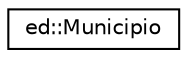 digraph "Representación gráfica de la clase"
{
  edge [fontname="Helvetica",fontsize="10",labelfontname="Helvetica",labelfontsize="10"];
  node [fontname="Helvetica",fontsize="10",shape=record];
  rankdir="LR";
  Node0 [label="ed::Municipio",height=0.2,width=0.4,color="black", fillcolor="white", style="filled",URL="$classed_1_1Municipio.html",tooltip="Definición de la clase Municipio. "];
}

